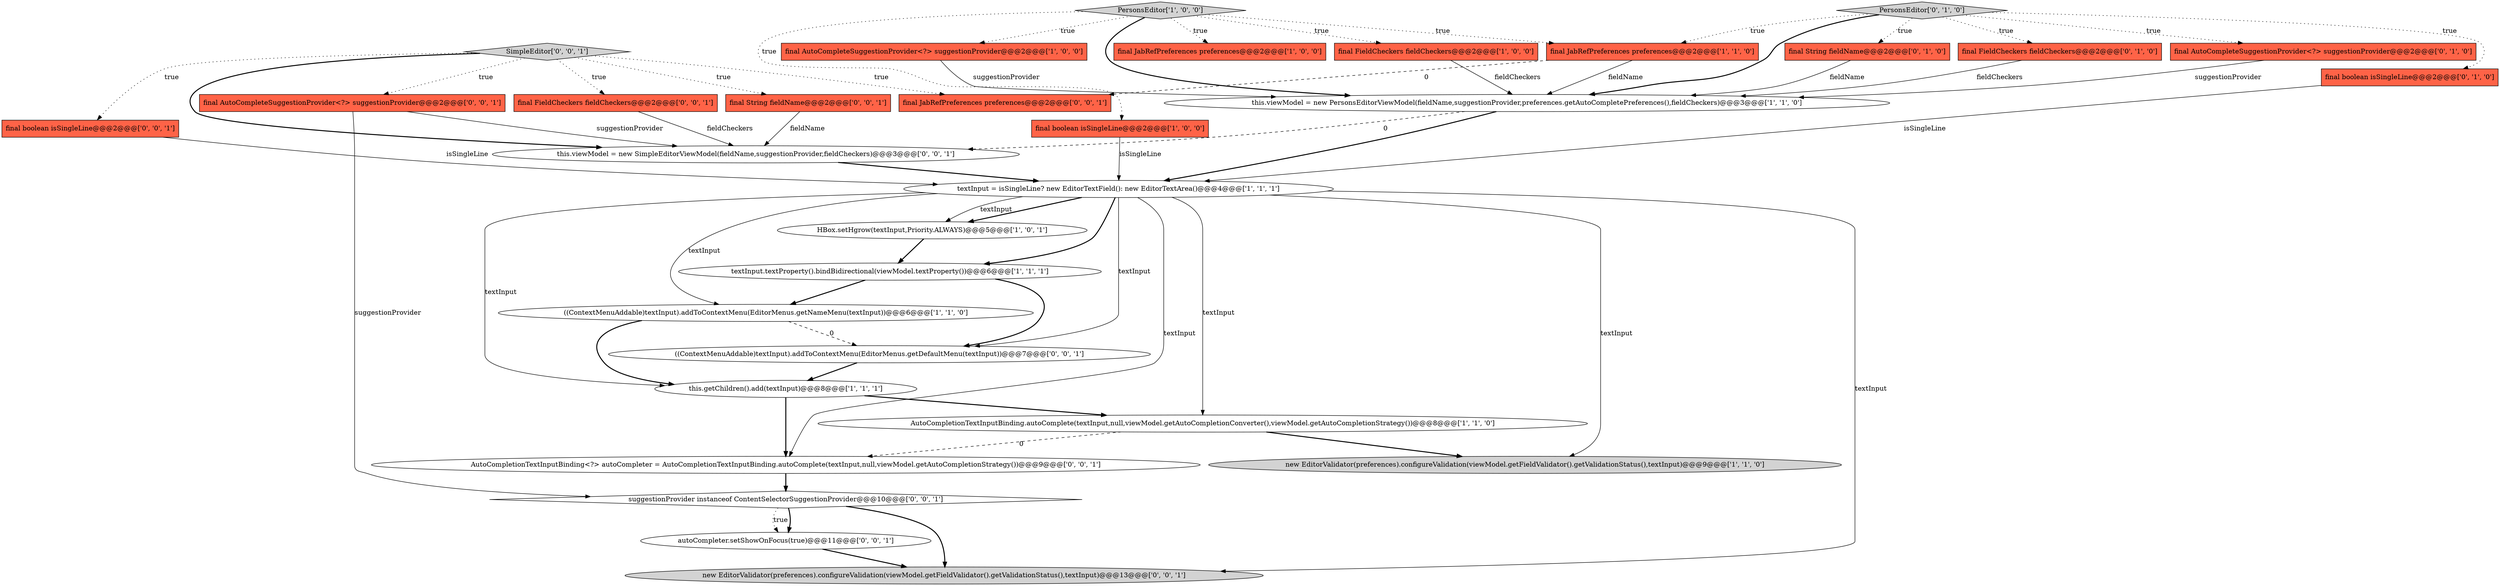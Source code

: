 digraph {
1 [style = filled, label = "final AutoCompleteSuggestionProvider<?> suggestionProvider@@@2@@@['1', '0', '0']", fillcolor = tomato, shape = box image = "AAA0AAABBB1BBB"];
5 [style = filled, label = "((ContextMenuAddable)textInput).addToContextMenu(EditorMenus.getNameMenu(textInput))@@@6@@@['1', '1', '0']", fillcolor = white, shape = ellipse image = "AAA0AAABBB1BBB"];
15 [style = filled, label = "final String fieldName@@@2@@@['0', '1', '0']", fillcolor = tomato, shape = box image = "AAA0AAABBB2BBB"];
30 [style = filled, label = "final JabRefPreferences preferences@@@2@@@['0', '0', '1']", fillcolor = tomato, shape = box image = "AAA0AAABBB3BBB"];
23 [style = filled, label = "this.viewModel = new SimpleEditorViewModel(fieldName,suggestionProvider,fieldCheckers)@@@3@@@['0', '0', '1']", fillcolor = white, shape = ellipse image = "AAA0AAABBB3BBB"];
22 [style = filled, label = "final FieldCheckers fieldCheckers@@@2@@@['0', '0', '1']", fillcolor = tomato, shape = box image = "AAA0AAABBB3BBB"];
19 [style = filled, label = "autoCompleter.setShowOnFocus(true)@@@11@@@['0', '0', '1']", fillcolor = white, shape = ellipse image = "AAA0AAABBB3BBB"];
27 [style = filled, label = "AutoCompletionTextInputBinding<?> autoCompleter = AutoCompletionTextInputBinding.autoComplete(textInput,null,viewModel.getAutoCompletionStrategy())@@@9@@@['0', '0', '1']", fillcolor = white, shape = ellipse image = "AAA0AAABBB3BBB"];
28 [style = filled, label = "final String fieldName@@@2@@@['0', '0', '1']", fillcolor = tomato, shape = box image = "AAA0AAABBB3BBB"];
4 [style = filled, label = "new EditorValidator(preferences).configureValidation(viewModel.getFieldValidator().getValidationStatus(),textInput)@@@9@@@['1', '1', '0']", fillcolor = lightgray, shape = ellipse image = "AAA0AAABBB1BBB"];
6 [style = filled, label = "AutoCompletionTextInputBinding.autoComplete(textInput,null,viewModel.getAutoCompletionConverter(),viewModel.getAutoCompletionStrategy())@@@8@@@['1', '1', '0']", fillcolor = white, shape = ellipse image = "AAA0AAABBB1BBB"];
16 [style = filled, label = "final boolean isSingleLine@@@2@@@['0', '1', '0']", fillcolor = tomato, shape = box image = "AAA0AAABBB2BBB"];
17 [style = filled, label = "final AutoCompleteSuggestionProvider<?> suggestionProvider@@@2@@@['0', '1', '0']", fillcolor = tomato, shape = box image = "AAA0AAABBB2BBB"];
21 [style = filled, label = "suggestionProvider instanceof ContentSelectorSuggestionProvider@@@10@@@['0', '0', '1']", fillcolor = white, shape = diamond image = "AAA0AAABBB3BBB"];
7 [style = filled, label = "HBox.setHgrow(textInput,Priority.ALWAYS)@@@5@@@['1', '0', '1']", fillcolor = white, shape = ellipse image = "AAA0AAABBB1BBB"];
18 [style = filled, label = "PersonsEditor['0', '1', '0']", fillcolor = lightgray, shape = diamond image = "AAA0AAABBB2BBB"];
20 [style = filled, label = "final boolean isSingleLine@@@2@@@['0', '0', '1']", fillcolor = tomato, shape = box image = "AAA0AAABBB3BBB"];
29 [style = filled, label = "new EditorValidator(preferences).configureValidation(viewModel.getFieldValidator().getValidationStatus(),textInput)@@@13@@@['0', '0', '1']", fillcolor = lightgray, shape = ellipse image = "AAA0AAABBB3BBB"];
10 [style = filled, label = "PersonsEditor['1', '0', '0']", fillcolor = lightgray, shape = diamond image = "AAA0AAABBB1BBB"];
3 [style = filled, label = "final JabRefPreferences preferences@@@2@@@['1', '0', '0']", fillcolor = tomato, shape = box image = "AAA0AAABBB1BBB"];
8 [style = filled, label = "textInput.textProperty().bindBidirectional(viewModel.textProperty())@@@6@@@['1', '1', '1']", fillcolor = white, shape = ellipse image = "AAA0AAABBB1BBB"];
11 [style = filled, label = "final FieldCheckers fieldCheckers@@@2@@@['1', '0', '0']", fillcolor = tomato, shape = box image = "AAA0AAABBB1BBB"];
12 [style = filled, label = "final JabRefPreferences preferences@@@2@@@['1', '1', '0']", fillcolor = tomato, shape = box image = "AAA0AAABBB1BBB"];
25 [style = filled, label = "SimpleEditor['0', '0', '1']", fillcolor = lightgray, shape = diamond image = "AAA0AAABBB3BBB"];
26 [style = filled, label = "((ContextMenuAddable)textInput).addToContextMenu(EditorMenus.getDefaultMenu(textInput))@@@7@@@['0', '0', '1']", fillcolor = white, shape = ellipse image = "AAA0AAABBB3BBB"];
13 [style = filled, label = "this.viewModel = new PersonsEditorViewModel(fieldName,suggestionProvider,preferences.getAutoCompletePreferences(),fieldCheckers)@@@3@@@['1', '1', '0']", fillcolor = white, shape = ellipse image = "AAA0AAABBB1BBB"];
0 [style = filled, label = "final boolean isSingleLine@@@2@@@['1', '0', '0']", fillcolor = tomato, shape = box image = "AAA0AAABBB1BBB"];
14 [style = filled, label = "final FieldCheckers fieldCheckers@@@2@@@['0', '1', '0']", fillcolor = tomato, shape = box image = "AAA0AAABBB2BBB"];
9 [style = filled, label = "this.getChildren().add(textInput)@@@8@@@['1', '1', '1']", fillcolor = white, shape = ellipse image = "AAA0AAABBB1BBB"];
24 [style = filled, label = "final AutoCompleteSuggestionProvider<?> suggestionProvider@@@2@@@['0', '0', '1']", fillcolor = tomato, shape = box image = "AAA0AAABBB3BBB"];
2 [style = filled, label = "textInput = isSingleLine? new EditorTextField(): new EditorTextArea()@@@4@@@['1', '1', '1']", fillcolor = white, shape = ellipse image = "AAA0AAABBB1BBB"];
25->30 [style = dotted, label="true"];
25->23 [style = bold, label=""];
23->2 [style = bold, label=""];
18->15 [style = dotted, label="true"];
2->29 [style = solid, label="textInput"];
2->4 [style = solid, label="textInput"];
7->8 [style = bold, label=""];
10->1 [style = dotted, label="true"];
10->3 [style = dotted, label="true"];
8->5 [style = bold, label=""];
6->4 [style = bold, label=""];
10->12 [style = dotted, label="true"];
14->13 [style = solid, label="fieldCheckers"];
2->7 [style = bold, label=""];
20->2 [style = solid, label="isSingleLine"];
9->27 [style = bold, label=""];
8->26 [style = bold, label=""];
2->6 [style = solid, label="textInput"];
17->13 [style = solid, label="suggestionProvider"];
25->20 [style = dotted, label="true"];
2->9 [style = solid, label="textInput"];
18->13 [style = bold, label=""];
1->13 [style = solid, label="suggestionProvider"];
24->23 [style = solid, label="suggestionProvider"];
15->13 [style = solid, label="fieldName"];
10->0 [style = dotted, label="true"];
5->9 [style = bold, label=""];
25->22 [style = dotted, label="true"];
26->9 [style = bold, label=""];
21->29 [style = bold, label=""];
18->12 [style = dotted, label="true"];
25->28 [style = dotted, label="true"];
2->8 [style = bold, label=""];
9->6 [style = bold, label=""];
18->14 [style = dotted, label="true"];
13->23 [style = dashed, label="0"];
2->5 [style = solid, label="textInput"];
18->16 [style = dotted, label="true"];
18->17 [style = dotted, label="true"];
21->19 [style = bold, label=""];
2->26 [style = solid, label="textInput"];
24->21 [style = solid, label="suggestionProvider"];
2->27 [style = solid, label="textInput"];
19->29 [style = bold, label=""];
10->13 [style = bold, label=""];
11->13 [style = solid, label="fieldCheckers"];
2->7 [style = solid, label="textInput"];
25->24 [style = dotted, label="true"];
16->2 [style = solid, label="isSingleLine"];
21->19 [style = dotted, label="true"];
22->23 [style = solid, label="fieldCheckers"];
12->13 [style = solid, label="fieldName"];
6->27 [style = dashed, label="0"];
10->11 [style = dotted, label="true"];
13->2 [style = bold, label=""];
0->2 [style = solid, label="isSingleLine"];
28->23 [style = solid, label="fieldName"];
5->26 [style = dashed, label="0"];
27->21 [style = bold, label=""];
12->30 [style = dashed, label="0"];
}
